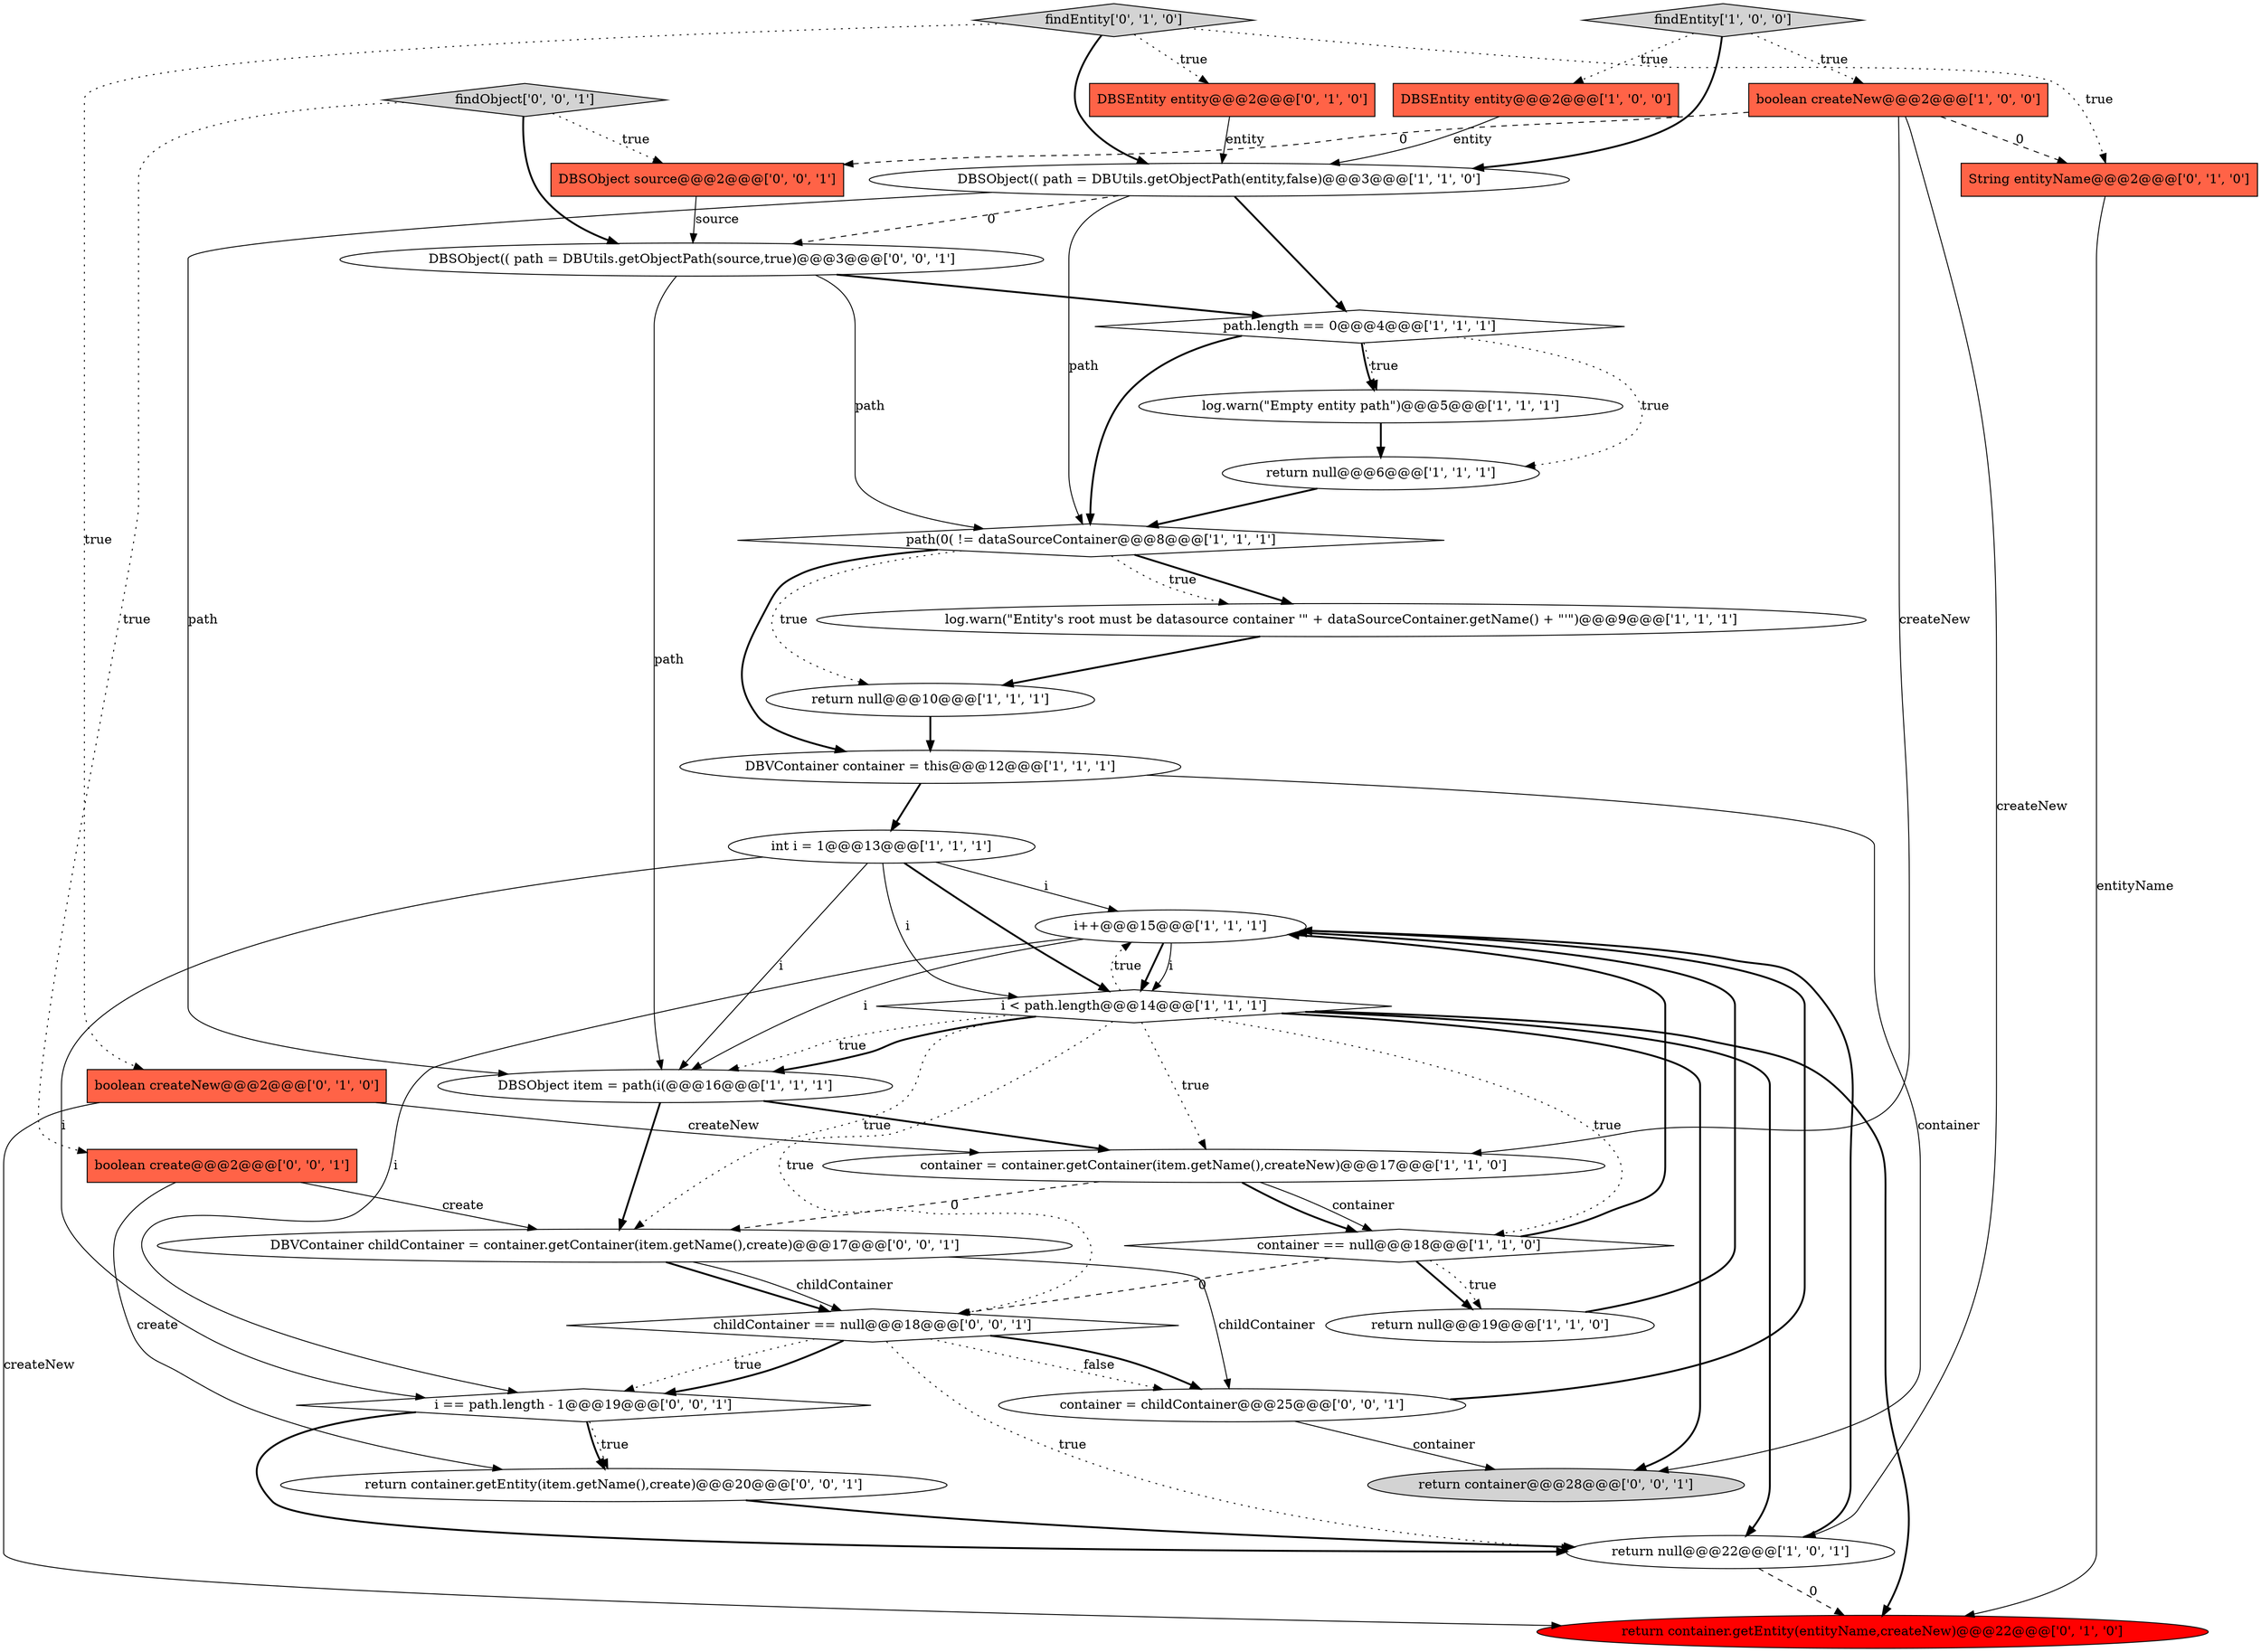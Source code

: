 digraph {
20 [style = filled, label = "DBSEntity entity@@@2@@@['0', '1', '0']", fillcolor = tomato, shape = box image = "AAA0AAABBB2BBB"];
17 [style = filled, label = "DBSObject(( path = DBUtils.getObjectPath(entity,false)@@@3@@@['1', '1', '0']", fillcolor = white, shape = ellipse image = "AAA0AAABBB1BBB"];
26 [style = filled, label = "return container.getEntity(item.getName(),create)@@@20@@@['0', '0', '1']", fillcolor = white, shape = ellipse image = "AAA0AAABBB3BBB"];
23 [style = filled, label = "findEntity['0', '1', '0']", fillcolor = lightgray, shape = diamond image = "AAA0AAABBB2BBB"];
3 [style = filled, label = "i++@@@15@@@['1', '1', '1']", fillcolor = white, shape = ellipse image = "AAA0AAABBB1BBB"];
11 [style = filled, label = "log.warn(\"Entity's root must be datasource container '\" + dataSourceContainer.getName() + \"'\")@@@9@@@['1', '1', '1']", fillcolor = white, shape = ellipse image = "AAA0AAABBB1BBB"];
13 [style = filled, label = "path(0( != dataSourceContainer@@@8@@@['1', '1', '1']", fillcolor = white, shape = diamond image = "AAA0AAABBB1BBB"];
15 [style = filled, label = "int i = 1@@@13@@@['1', '1', '1']", fillcolor = white, shape = ellipse image = "AAA0AAABBB1BBB"];
16 [style = filled, label = "return null@@@19@@@['1', '1', '0']", fillcolor = white, shape = ellipse image = "AAA0AAABBB1BBB"];
5 [style = filled, label = "container == null@@@18@@@['1', '1', '0']", fillcolor = white, shape = diamond image = "AAA0AAABBB1BBB"];
32 [style = filled, label = "childContainer == null@@@18@@@['0', '0', '1']", fillcolor = white, shape = diamond image = "AAA0AAABBB3BBB"];
4 [style = filled, label = "container = container.getContainer(item.getName(),createNew)@@@17@@@['1', '1', '0']", fillcolor = white, shape = ellipse image = "AAA0AAABBB1BBB"];
8 [style = filled, label = "DBVContainer container = this@@@12@@@['1', '1', '1']", fillcolor = white, shape = ellipse image = "AAA0AAABBB1BBB"];
18 [style = filled, label = "log.warn(\"Empty entity path\")@@@5@@@['1', '1', '1']", fillcolor = white, shape = ellipse image = "AAA0AAABBB1BBB"];
14 [style = filled, label = "DBSObject item = path(i(@@@16@@@['1', '1', '1']", fillcolor = white, shape = ellipse image = "AAA0AAABBB1BBB"];
6 [style = filled, label = "i < path.length@@@14@@@['1', '1', '1']", fillcolor = white, shape = diamond image = "AAA0AAABBB1BBB"];
1 [style = filled, label = "return null@@@22@@@['1', '0', '1']", fillcolor = white, shape = ellipse image = "AAA0AAABBB1BBB"];
7 [style = filled, label = "path.length == 0@@@4@@@['1', '1', '1']", fillcolor = white, shape = diamond image = "AAA0AAABBB1BBB"];
9 [style = filled, label = "findEntity['1', '0', '0']", fillcolor = lightgray, shape = diamond image = "AAA0AAABBB1BBB"];
30 [style = filled, label = "DBSObject(( path = DBUtils.getObjectPath(source,true)@@@3@@@['0', '0', '1']", fillcolor = white, shape = ellipse image = "AAA0AAABBB3BBB"];
29 [style = filled, label = "return container@@@28@@@['0', '0', '1']", fillcolor = lightgray, shape = ellipse image = "AAA0AAABBB3BBB"];
31 [style = filled, label = "findObject['0', '0', '1']", fillcolor = lightgray, shape = diamond image = "AAA0AAABBB3BBB"];
19 [style = filled, label = "boolean createNew@@@2@@@['0', '1', '0']", fillcolor = tomato, shape = box image = "AAA0AAABBB2BBB"];
24 [style = filled, label = "boolean create@@@2@@@['0', '0', '1']", fillcolor = tomato, shape = box image = "AAA0AAABBB3BBB"];
10 [style = filled, label = "boolean createNew@@@2@@@['1', '0', '0']", fillcolor = tomato, shape = box image = "AAA1AAABBB1BBB"];
33 [style = filled, label = "container = childContainer@@@25@@@['0', '0', '1']", fillcolor = white, shape = ellipse image = "AAA0AAABBB3BBB"];
0 [style = filled, label = "DBSEntity entity@@@2@@@['1', '0', '0']", fillcolor = tomato, shape = box image = "AAA0AAABBB1BBB"];
25 [style = filled, label = "DBSObject source@@@2@@@['0', '0', '1']", fillcolor = tomato, shape = box image = "AAA0AAABBB3BBB"];
21 [style = filled, label = "String entityName@@@2@@@['0', '1', '0']", fillcolor = tomato, shape = box image = "AAA1AAABBB2BBB"];
28 [style = filled, label = "i == path.length - 1@@@19@@@['0', '0', '1']", fillcolor = white, shape = diamond image = "AAA0AAABBB3BBB"];
27 [style = filled, label = "DBVContainer childContainer = container.getContainer(item.getName(),create)@@@17@@@['0', '0', '1']", fillcolor = white, shape = ellipse image = "AAA0AAABBB3BBB"];
22 [style = filled, label = "return container.getEntity(entityName,createNew)@@@22@@@['0', '1', '0']", fillcolor = red, shape = ellipse image = "AAA1AAABBB2BBB"];
2 [style = filled, label = "return null@@@6@@@['1', '1', '1']", fillcolor = white, shape = ellipse image = "AAA0AAABBB1BBB"];
12 [style = filled, label = "return null@@@10@@@['1', '1', '1']", fillcolor = white, shape = ellipse image = "AAA0AAABBB1BBB"];
5->3 [style = bold, label=""];
32->28 [style = dotted, label="true"];
27->32 [style = bold, label=""];
6->22 [style = bold, label=""];
6->32 [style = dotted, label="true"];
19->4 [style = solid, label="createNew"];
20->17 [style = solid, label="entity"];
6->29 [style = bold, label=""];
24->27 [style = solid, label="create"];
3->28 [style = solid, label="i"];
31->30 [style = bold, label=""];
23->17 [style = bold, label=""];
3->14 [style = solid, label="i"];
6->3 [style = dotted, label="true"];
10->4 [style = solid, label="createNew"];
27->33 [style = solid, label="childContainer"];
0->17 [style = solid, label="entity"];
16->3 [style = bold, label=""];
31->25 [style = dotted, label="true"];
33->3 [style = bold, label=""];
26->1 [style = bold, label=""];
23->21 [style = dotted, label="true"];
9->17 [style = bold, label=""];
11->12 [style = bold, label=""];
23->19 [style = dotted, label="true"];
13->11 [style = bold, label=""];
1->22 [style = dashed, label="0"];
15->6 [style = solid, label="i"];
5->32 [style = dashed, label="0"];
4->5 [style = solid, label="container"];
6->14 [style = dotted, label="true"];
30->7 [style = bold, label=""];
17->14 [style = solid, label="path"];
9->10 [style = dotted, label="true"];
14->4 [style = bold, label=""];
7->2 [style = dotted, label="true"];
15->14 [style = solid, label="i"];
9->0 [style = dotted, label="true"];
8->15 [style = bold, label=""];
8->29 [style = solid, label="container"];
1->3 [style = bold, label=""];
24->26 [style = solid, label="create"];
4->27 [style = dashed, label="0"];
3->6 [style = bold, label=""];
28->26 [style = bold, label=""];
32->33 [style = bold, label=""];
19->22 [style = solid, label="createNew"];
3->6 [style = solid, label="i"];
5->16 [style = bold, label=""];
6->1 [style = bold, label=""];
23->20 [style = dotted, label="true"];
17->13 [style = solid, label="path"];
12->8 [style = bold, label=""];
5->16 [style = dotted, label="true"];
7->18 [style = dotted, label="true"];
10->1 [style = solid, label="createNew"];
7->18 [style = bold, label=""];
13->11 [style = dotted, label="true"];
15->28 [style = solid, label="i"];
14->27 [style = bold, label=""];
6->27 [style = dotted, label="true"];
32->1 [style = dotted, label="true"];
4->5 [style = bold, label=""];
10->25 [style = dashed, label="0"];
32->33 [style = dotted, label="false"];
30->14 [style = solid, label="path"];
7->13 [style = bold, label=""];
27->32 [style = solid, label="childContainer"];
21->22 [style = solid, label="entityName"];
10->21 [style = dashed, label="0"];
13->12 [style = dotted, label="true"];
15->6 [style = bold, label=""];
28->1 [style = bold, label=""];
18->2 [style = bold, label=""];
25->30 [style = solid, label="source"];
2->13 [style = bold, label=""];
15->3 [style = solid, label="i"];
17->7 [style = bold, label=""];
6->14 [style = bold, label=""];
33->29 [style = solid, label="container"];
6->4 [style = dotted, label="true"];
28->26 [style = dotted, label="true"];
30->13 [style = solid, label="path"];
31->24 [style = dotted, label="true"];
13->8 [style = bold, label=""];
17->30 [style = dashed, label="0"];
32->28 [style = bold, label=""];
6->5 [style = dotted, label="true"];
}
